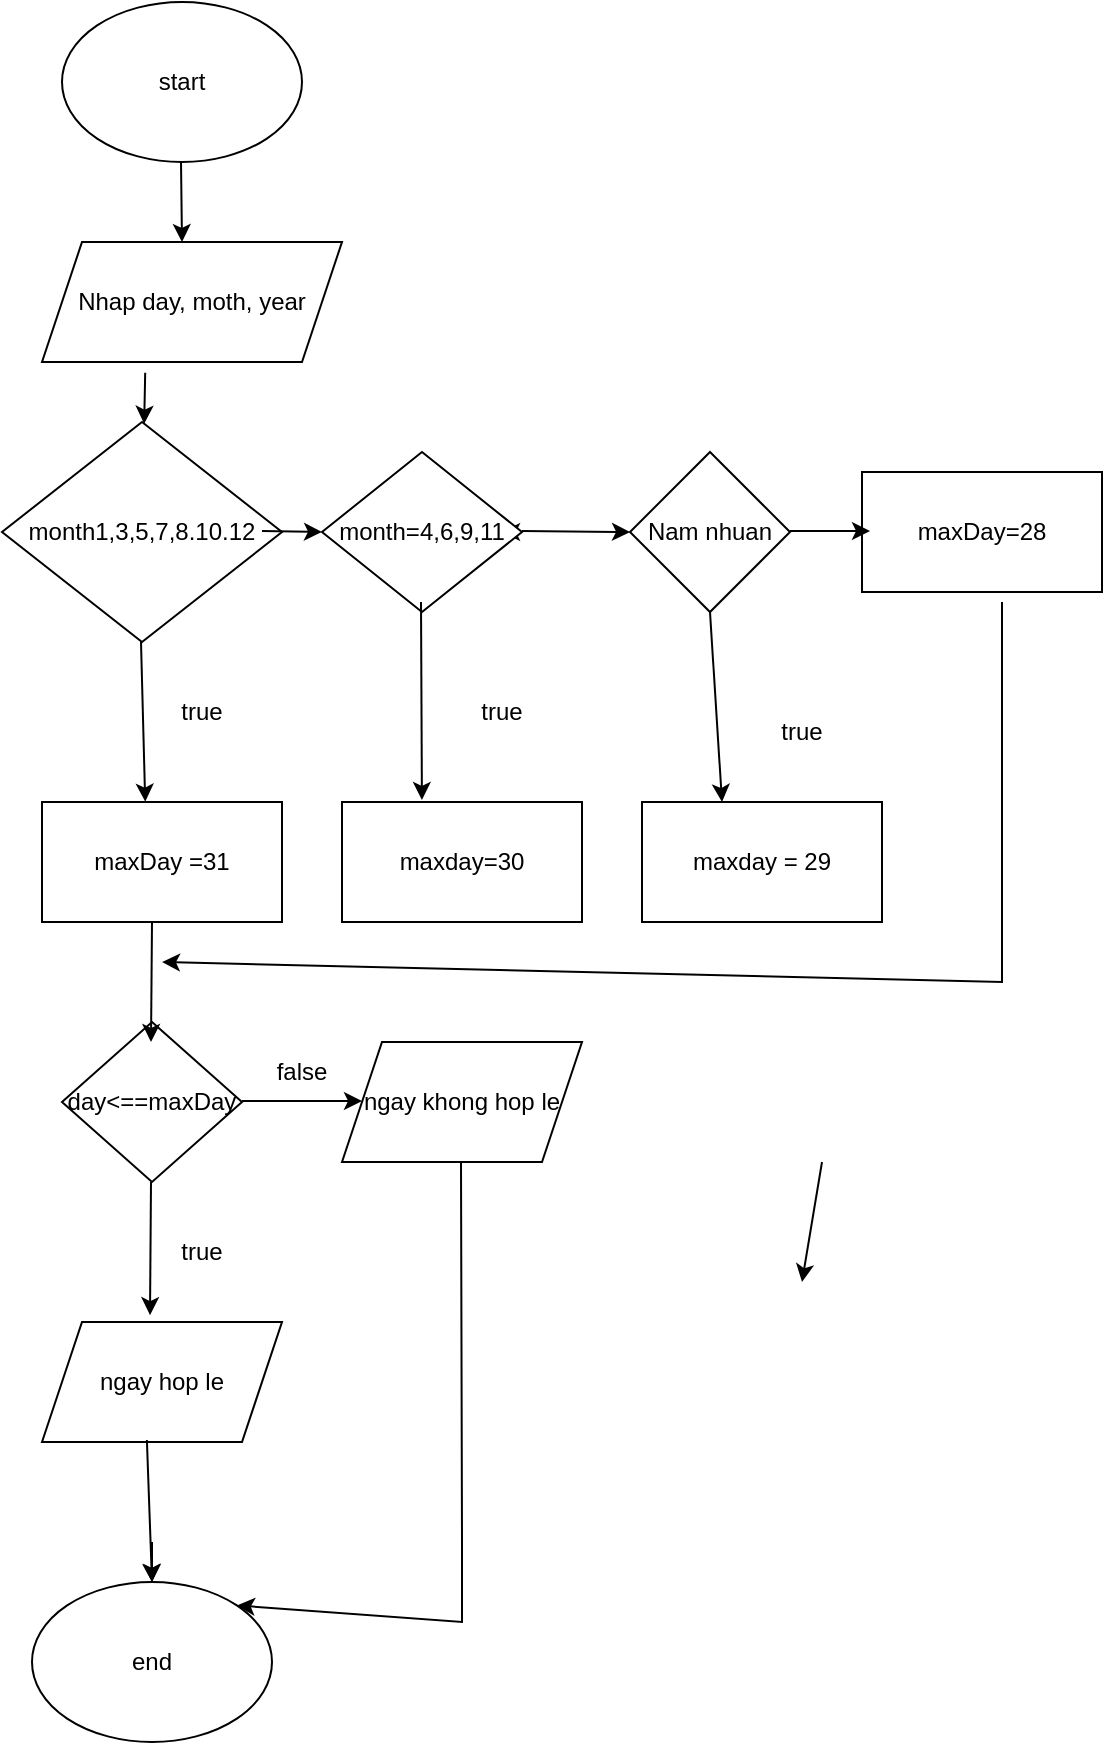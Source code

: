 <mxfile version="22.1.0" type="device">
  <diagram name="Trang-1" id="1F_bl-Zut_PkshlgHh62">
    <mxGraphModel dx="1050" dy="581" grid="1" gridSize="10" guides="1" tooltips="1" connect="1" arrows="1" fold="1" page="1" pageScale="1" pageWidth="827" pageHeight="1169" math="0" shadow="0">
      <root>
        <mxCell id="0" />
        <mxCell id="1" parent="0" />
        <mxCell id="meZ3qfEi7nn4eGLx0AMI-1" value="start" style="ellipse;whiteSpace=wrap;html=1;" vertex="1" parent="1">
          <mxGeometry x="90" y="30" width="120" height="80" as="geometry" />
        </mxCell>
        <mxCell id="meZ3qfEi7nn4eGLx0AMI-2" value="Nhap day, moth, year" style="shape=parallelogram;perimeter=parallelogramPerimeter;whiteSpace=wrap;html=1;fixedSize=1;" vertex="1" parent="1">
          <mxGeometry x="80" y="150" width="150" height="60" as="geometry" />
        </mxCell>
        <mxCell id="meZ3qfEi7nn4eGLx0AMI-3" value="month1,3,5,7,8.10.12" style="rhombus;whiteSpace=wrap;html=1;" vertex="1" parent="1">
          <mxGeometry x="60" y="240" width="140" height="110" as="geometry" />
        </mxCell>
        <mxCell id="meZ3qfEi7nn4eGLx0AMI-7" style="edgeStyle=orthogonalEdgeStyle;rounded=0;orthogonalLoop=1;jettySize=auto;html=1;exitX=1;exitY=0.5;exitDx=0;exitDy=0;" edge="1" parent="1" source="meZ3qfEi7nn4eGLx0AMI-4">
          <mxGeometry relative="1" as="geometry">
            <mxPoint x="310" y="295" as="targetPoint" />
          </mxGeometry>
        </mxCell>
        <mxCell id="meZ3qfEi7nn4eGLx0AMI-4" value="month=4,6,9,11" style="rhombus;whiteSpace=wrap;html=1;" vertex="1" parent="1">
          <mxGeometry x="220" y="255" width="100" height="80" as="geometry" />
        </mxCell>
        <mxCell id="meZ3qfEi7nn4eGLx0AMI-5" value="Nam nhuan" style="rhombus;whiteSpace=wrap;html=1;" vertex="1" parent="1">
          <mxGeometry x="374" y="255" width="80" height="80" as="geometry" />
        </mxCell>
        <mxCell id="meZ3qfEi7nn4eGLx0AMI-6" value="maxDay=28" style="rounded=0;whiteSpace=wrap;html=1;" vertex="1" parent="1">
          <mxGeometry x="490" y="265" width="120" height="60" as="geometry" />
        </mxCell>
        <mxCell id="meZ3qfEi7nn4eGLx0AMI-8" value="maxDay =31" style="rounded=0;whiteSpace=wrap;html=1;" vertex="1" parent="1">
          <mxGeometry x="80" y="430" width="120" height="60" as="geometry" />
        </mxCell>
        <mxCell id="meZ3qfEi7nn4eGLx0AMI-9" value="maxday=30" style="rounded=0;whiteSpace=wrap;html=1;" vertex="1" parent="1">
          <mxGeometry x="230" y="430" width="120" height="60" as="geometry" />
        </mxCell>
        <mxCell id="meZ3qfEi7nn4eGLx0AMI-10" value="maxday = 29" style="rounded=0;whiteSpace=wrap;html=1;" vertex="1" parent="1">
          <mxGeometry x="380" y="430" width="120" height="60" as="geometry" />
        </mxCell>
        <mxCell id="meZ3qfEi7nn4eGLx0AMI-11" value="" style="endArrow=classic;html=1;rounded=0;entryX=0.43;entryY=-0.003;entryDx=0;entryDy=0;entryPerimeter=0;" edge="1" parent="1" target="meZ3qfEi7nn4eGLx0AMI-8">
          <mxGeometry width="50" height="50" relative="1" as="geometry">
            <mxPoint x="129.5" y="350" as="sourcePoint" />
            <mxPoint x="130" y="420" as="targetPoint" />
          </mxGeometry>
        </mxCell>
        <mxCell id="meZ3qfEi7nn4eGLx0AMI-12" value="" style="endArrow=classic;html=1;rounded=0;entryX=0.333;entryY=-0.017;entryDx=0;entryDy=0;entryPerimeter=0;" edge="1" parent="1" target="meZ3qfEi7nn4eGLx0AMI-9">
          <mxGeometry width="50" height="50" relative="1" as="geometry">
            <mxPoint x="269.5" y="330" as="sourcePoint" />
            <mxPoint x="269.5" y="390" as="targetPoint" />
          </mxGeometry>
        </mxCell>
        <mxCell id="meZ3qfEi7nn4eGLx0AMI-13" value="" style="endArrow=classic;html=1;rounded=0;" edge="1" parent="1">
          <mxGeometry width="50" height="50" relative="1" as="geometry">
            <mxPoint x="414" y="335" as="sourcePoint" />
            <mxPoint x="420" y="430" as="targetPoint" />
          </mxGeometry>
        </mxCell>
        <mxCell id="meZ3qfEi7nn4eGLx0AMI-14" value="true" style="text;html=1;strokeColor=none;fillColor=none;align=center;verticalAlign=middle;whiteSpace=wrap;rounded=0;" vertex="1" parent="1">
          <mxGeometry x="430" y="380" width="60" height="30" as="geometry" />
        </mxCell>
        <mxCell id="meZ3qfEi7nn4eGLx0AMI-15" value="true" style="text;html=1;strokeColor=none;fillColor=none;align=center;verticalAlign=middle;whiteSpace=wrap;rounded=0;" vertex="1" parent="1">
          <mxGeometry x="280" y="370" width="60" height="30" as="geometry" />
        </mxCell>
        <mxCell id="meZ3qfEi7nn4eGLx0AMI-16" value="true" style="text;html=1;strokeColor=none;fillColor=none;align=center;verticalAlign=middle;whiteSpace=wrap;rounded=0;" vertex="1" parent="1">
          <mxGeometry x="130" y="370" width="60" height="30" as="geometry" />
        </mxCell>
        <mxCell id="meZ3qfEi7nn4eGLx0AMI-18" value="" style="endArrow=classic;html=1;rounded=0;exitX=0.344;exitY=1.09;exitDx=0;exitDy=0;exitPerimeter=0;" edge="1" parent="1" source="meZ3qfEi7nn4eGLx0AMI-2" target="meZ3qfEi7nn4eGLx0AMI-3">
          <mxGeometry width="50" height="50" relative="1" as="geometry">
            <mxPoint x="125" y="205" as="sourcePoint" />
            <mxPoint x="135" y="265" as="targetPoint" />
          </mxGeometry>
        </mxCell>
        <mxCell id="meZ3qfEi7nn4eGLx0AMI-19" value="" style="endArrow=classic;html=1;rounded=0;" edge="1" parent="1">
          <mxGeometry width="50" height="50" relative="1" as="geometry">
            <mxPoint x="149.5" y="110" as="sourcePoint" />
            <mxPoint x="150" y="150" as="targetPoint" />
          </mxGeometry>
        </mxCell>
        <mxCell id="meZ3qfEi7nn4eGLx0AMI-20" value="" style="endArrow=classic;html=1;rounded=0;" edge="1" parent="1">
          <mxGeometry width="50" height="50" relative="1" as="geometry">
            <mxPoint x="190" y="294.5" as="sourcePoint" />
            <mxPoint x="220" y="295" as="targetPoint" />
          </mxGeometry>
        </mxCell>
        <mxCell id="meZ3qfEi7nn4eGLx0AMI-21" value="" style="endArrow=classic;html=1;rounded=0;entryX=0;entryY=0.5;entryDx=0;entryDy=0;" edge="1" parent="1" target="meZ3qfEi7nn4eGLx0AMI-5">
          <mxGeometry width="50" height="50" relative="1" as="geometry">
            <mxPoint x="320" y="294.5" as="sourcePoint" />
            <mxPoint x="360" y="294.5" as="targetPoint" />
          </mxGeometry>
        </mxCell>
        <mxCell id="meZ3qfEi7nn4eGLx0AMI-22" value="" style="endArrow=classic;html=1;rounded=0;" edge="1" parent="1">
          <mxGeometry width="50" height="50" relative="1" as="geometry">
            <mxPoint x="454" y="294.5" as="sourcePoint" />
            <mxPoint x="494" y="294.5" as="targetPoint" />
          </mxGeometry>
        </mxCell>
        <mxCell id="meZ3qfEi7nn4eGLx0AMI-23" value="day&amp;lt;==maxDay" style="rhombus;whiteSpace=wrap;html=1;" vertex="1" parent="1">
          <mxGeometry x="90" y="540" width="90" height="80" as="geometry" />
        </mxCell>
        <mxCell id="meZ3qfEi7nn4eGLx0AMI-24" value="ngay khong hop le" style="shape=parallelogram;perimeter=parallelogramPerimeter;whiteSpace=wrap;html=1;fixedSize=1;" vertex="1" parent="1">
          <mxGeometry x="230" y="550" width="120" height="60" as="geometry" />
        </mxCell>
        <mxCell id="meZ3qfEi7nn4eGLx0AMI-25" value="ngay hop le" style="shape=parallelogram;perimeter=parallelogramPerimeter;whiteSpace=wrap;html=1;fixedSize=1;" vertex="1" parent="1">
          <mxGeometry x="80" y="690" width="120" height="60" as="geometry" />
        </mxCell>
        <mxCell id="meZ3qfEi7nn4eGLx0AMI-26" value="" style="endArrow=classic;html=1;rounded=0;" edge="1" parent="1">
          <mxGeometry width="50" height="50" relative="1" as="geometry">
            <mxPoint x="135" y="490" as="sourcePoint" />
            <mxPoint x="134.5" y="550" as="targetPoint" />
          </mxGeometry>
        </mxCell>
        <mxCell id="meZ3qfEi7nn4eGLx0AMI-27" value="" style="endArrow=classic;html=1;rounded=0;entryX=0.45;entryY=-0.057;entryDx=0;entryDy=0;entryPerimeter=0;" edge="1" parent="1" target="meZ3qfEi7nn4eGLx0AMI-25">
          <mxGeometry width="50" height="50" relative="1" as="geometry">
            <mxPoint x="134.5" y="620" as="sourcePoint" />
            <mxPoint x="134.5" y="680" as="targetPoint" />
          </mxGeometry>
        </mxCell>
        <mxCell id="meZ3qfEi7nn4eGLx0AMI-28" value="end" style="ellipse;whiteSpace=wrap;html=1;" vertex="1" parent="1">
          <mxGeometry x="75" y="820" width="120" height="80" as="geometry" />
        </mxCell>
        <mxCell id="meZ3qfEi7nn4eGLx0AMI-29" value="" style="endArrow=classic;html=1;rounded=0;entryX=0.5;entryY=0;entryDx=0;entryDy=0;" edge="1" parent="1" target="meZ3qfEi7nn4eGLx0AMI-28">
          <mxGeometry width="50" height="50" relative="1" as="geometry">
            <mxPoint x="135" y="800" as="sourcePoint" />
            <mxPoint x="134.5" y="810" as="targetPoint" />
          </mxGeometry>
        </mxCell>
        <mxCell id="meZ3qfEi7nn4eGLx0AMI-30" value="" style="endArrow=classic;html=1;rounded=0;entryX=1;entryY=0;entryDx=0;entryDy=0;" edge="1" parent="1" target="meZ3qfEi7nn4eGLx0AMI-28">
          <mxGeometry width="50" height="50" relative="1" as="geometry">
            <mxPoint x="289.5" y="610" as="sourcePoint" />
            <mxPoint x="140" y="800" as="targetPoint" />
            <Array as="points">
              <mxPoint x="290" y="800" />
              <mxPoint x="290" y="840" />
            </Array>
          </mxGeometry>
        </mxCell>
        <mxCell id="meZ3qfEi7nn4eGLx0AMI-31" value="" style="endArrow=classic;html=1;rounded=0;entryX=0.5;entryY=0;entryDx=0;entryDy=0;exitX=0.437;exitY=0.983;exitDx=0;exitDy=0;exitPerimeter=0;" edge="1" parent="1" source="meZ3qfEi7nn4eGLx0AMI-25">
          <mxGeometry width="50" height="50" relative="1" as="geometry">
            <mxPoint x="130" y="750" as="sourcePoint" />
            <mxPoint x="135" y="820" as="targetPoint" />
          </mxGeometry>
        </mxCell>
        <mxCell id="meZ3qfEi7nn4eGLx0AMI-33" value="true" style="text;html=1;strokeColor=none;fillColor=none;align=center;verticalAlign=middle;whiteSpace=wrap;rounded=0;" vertex="1" parent="1">
          <mxGeometry x="130" y="640" width="60" height="30" as="geometry" />
        </mxCell>
        <mxCell id="meZ3qfEi7nn4eGLx0AMI-34" value="" style="endArrow=classic;html=1;rounded=0;" edge="1" parent="1">
          <mxGeometry width="50" height="50" relative="1" as="geometry">
            <mxPoint x="180" y="579.5" as="sourcePoint" />
            <mxPoint x="240" y="579.5" as="targetPoint" />
          </mxGeometry>
        </mxCell>
        <mxCell id="meZ3qfEi7nn4eGLx0AMI-35" value="false" style="text;html=1;strokeColor=none;fillColor=none;align=center;verticalAlign=middle;whiteSpace=wrap;rounded=0;" vertex="1" parent="1">
          <mxGeometry x="180" y="550" width="60" height="30" as="geometry" />
        </mxCell>
        <mxCell id="meZ3qfEi7nn4eGLx0AMI-36" value="" style="endArrow=classic;html=1;rounded=0;" edge="1" parent="1">
          <mxGeometry width="50" height="50" relative="1" as="geometry">
            <mxPoint x="560" y="330" as="sourcePoint" />
            <mxPoint x="140" y="510" as="targetPoint" />
            <Array as="points">
              <mxPoint x="560" y="520" />
            </Array>
          </mxGeometry>
        </mxCell>
        <mxCell id="meZ3qfEi7nn4eGLx0AMI-37" value="" style="endArrow=classic;html=1;rounded=0;" edge="1" parent="1">
          <mxGeometry width="50" height="50" relative="1" as="geometry">
            <mxPoint x="470" y="610" as="sourcePoint" />
            <mxPoint x="460" y="670" as="targetPoint" />
          </mxGeometry>
        </mxCell>
      </root>
    </mxGraphModel>
  </diagram>
</mxfile>
